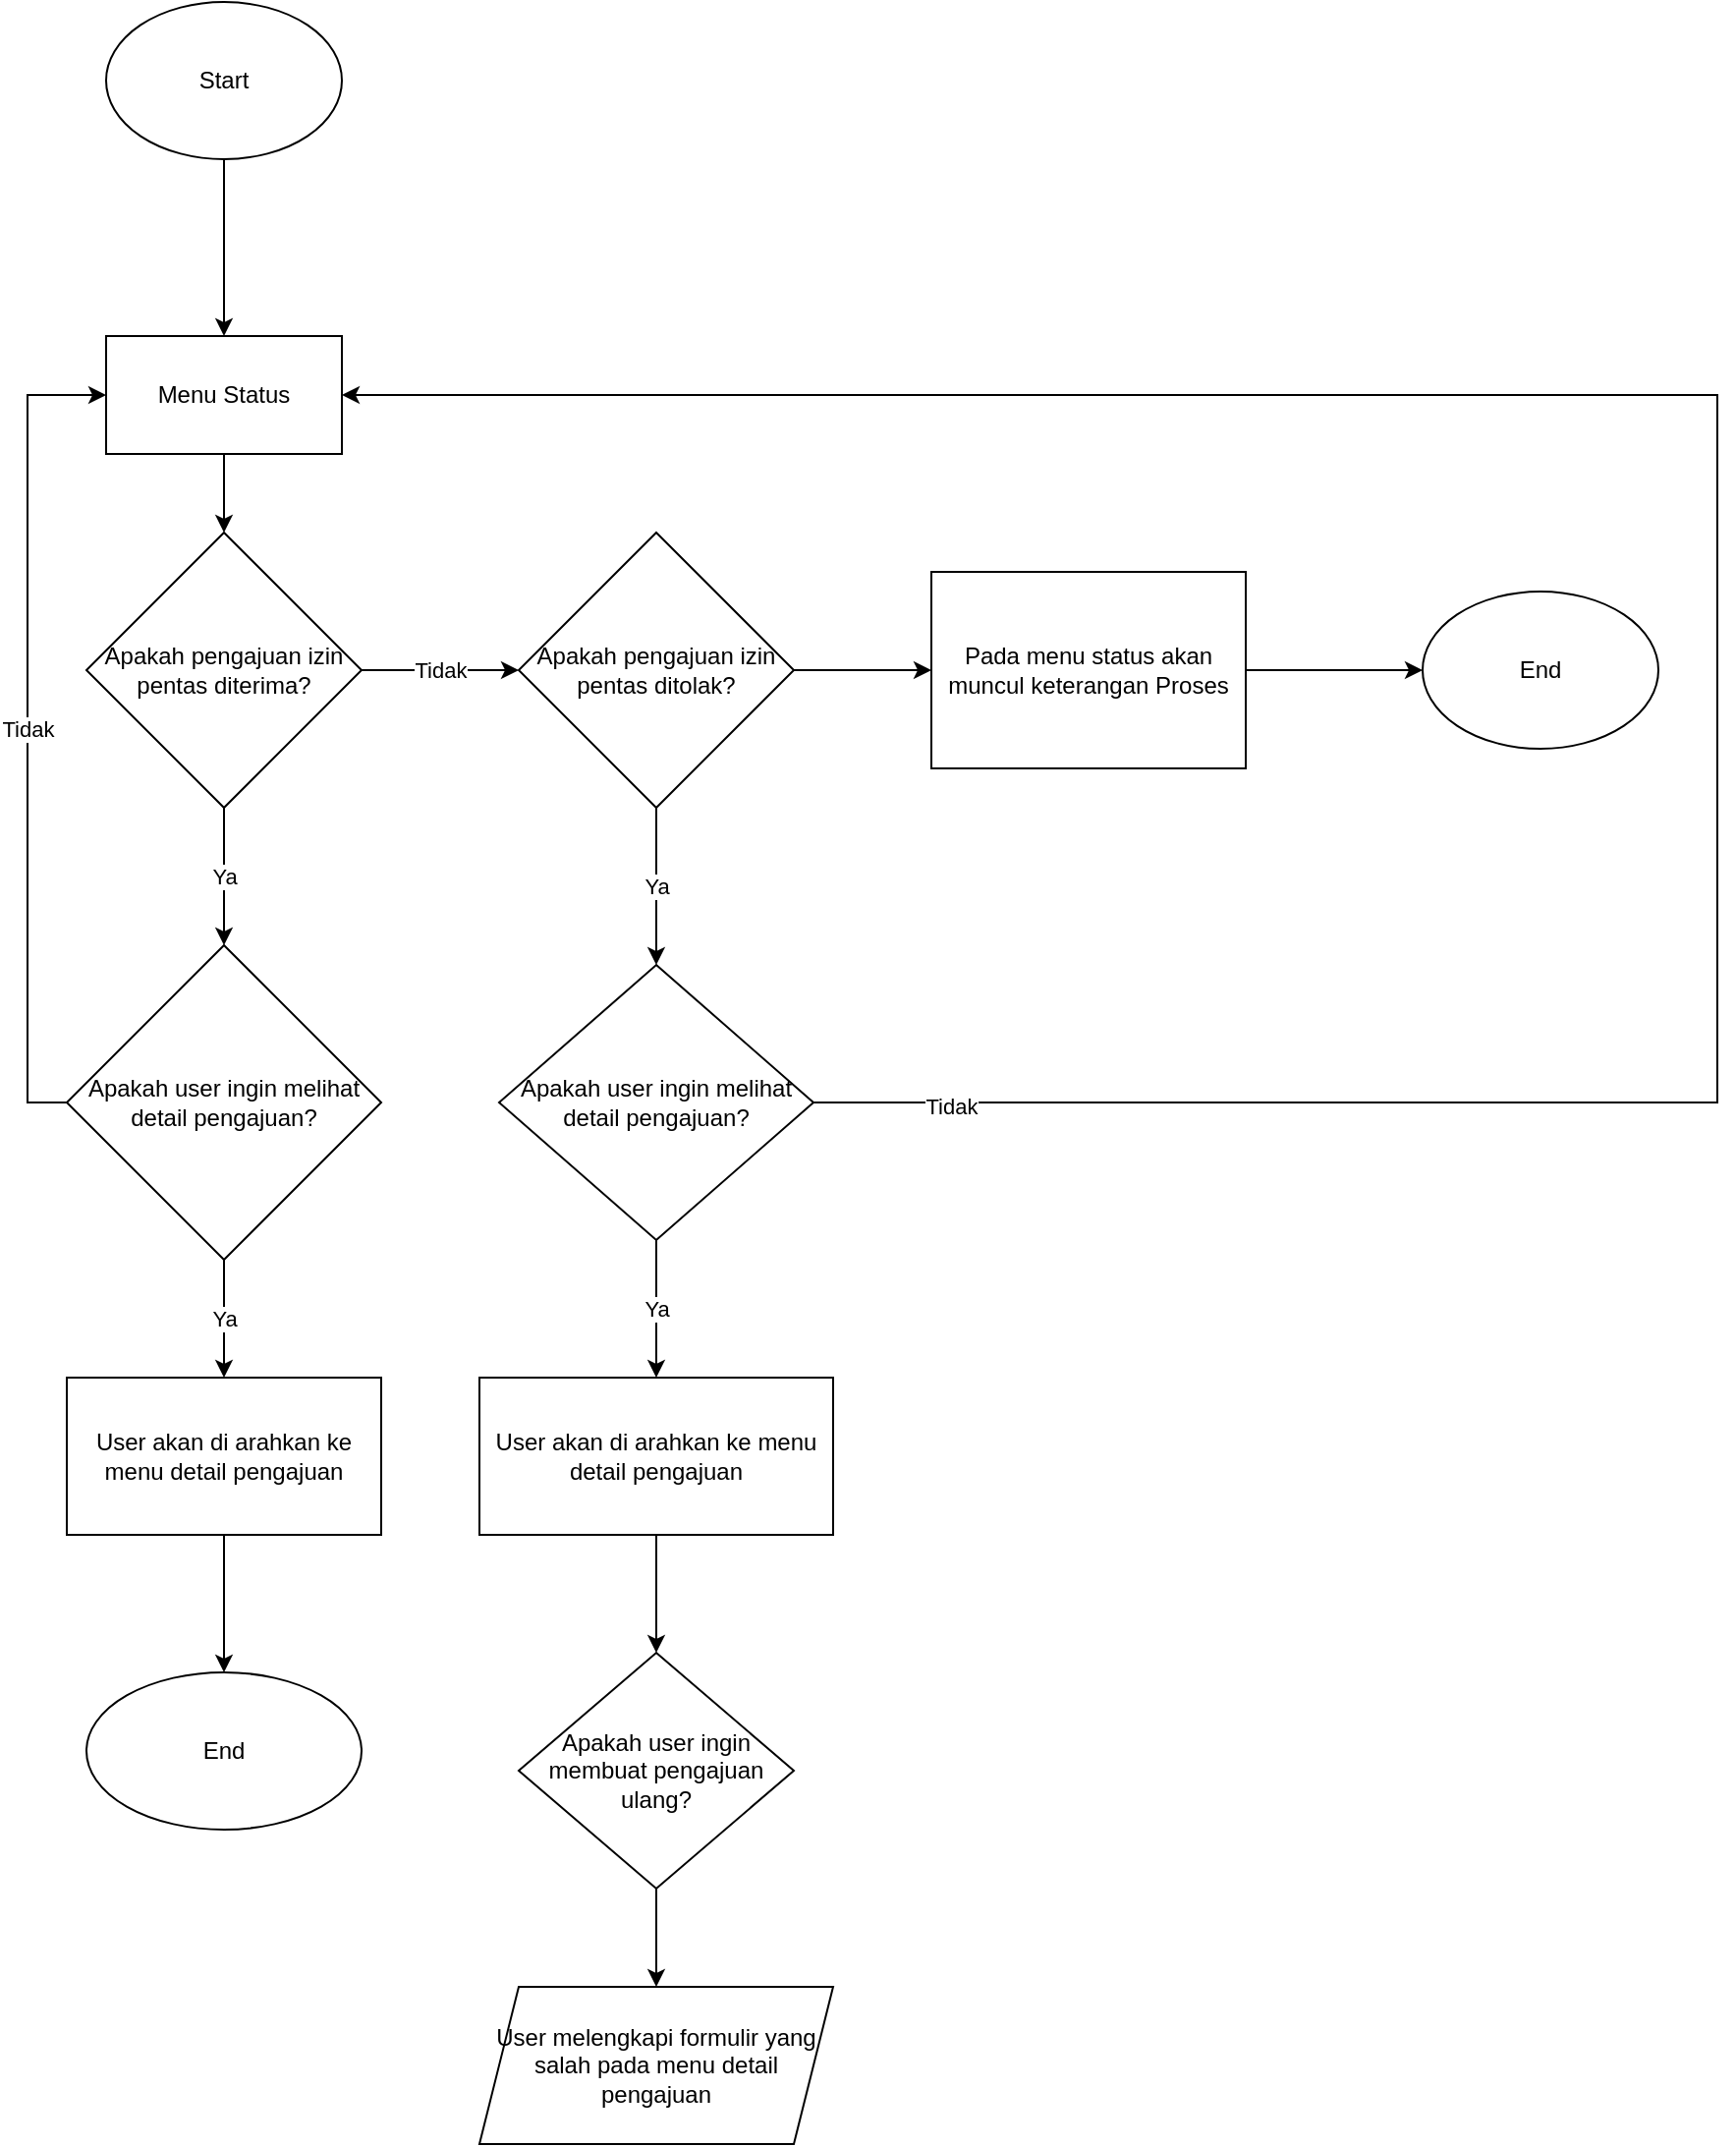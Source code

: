 <mxfile version="21.7.5" type="github">
  <diagram name="Halaman-1" id="5f1X8sVy8MbIblJ1HEBR">
    <mxGraphModel dx="1173" dy="627" grid="1" gridSize="10" guides="1" tooltips="1" connect="1" arrows="1" fold="1" page="1" pageScale="1" pageWidth="827" pageHeight="1169" math="0" shadow="0">
      <root>
        <mxCell id="0" />
        <mxCell id="1" parent="0" />
        <mxCell id="xnd50MsMKBAEyLLVBgyV-2" value="" style="edgeStyle=orthogonalEdgeStyle;rounded=0;orthogonalLoop=1;jettySize=auto;html=1;" edge="1" parent="1" source="xnd50MsMKBAEyLLVBgyV-3" target="xnd50MsMKBAEyLLVBgyV-5">
          <mxGeometry relative="1" as="geometry" />
        </mxCell>
        <mxCell id="xnd50MsMKBAEyLLVBgyV-3" value="Start" style="ellipse;whiteSpace=wrap;html=1;" vertex="1" parent="1">
          <mxGeometry x="400" y="80" width="120" height="80" as="geometry" />
        </mxCell>
        <mxCell id="xnd50MsMKBAEyLLVBgyV-7" value="" style="edgeStyle=orthogonalEdgeStyle;rounded=0;orthogonalLoop=1;jettySize=auto;html=1;" edge="1" parent="1" source="xnd50MsMKBAEyLLVBgyV-5" target="xnd50MsMKBAEyLLVBgyV-6">
          <mxGeometry relative="1" as="geometry" />
        </mxCell>
        <mxCell id="xnd50MsMKBAEyLLVBgyV-5" value="Menu Status" style="whiteSpace=wrap;html=1;" vertex="1" parent="1">
          <mxGeometry x="400" y="250" width="120" height="60" as="geometry" />
        </mxCell>
        <mxCell id="xnd50MsMKBAEyLLVBgyV-9" value="Ya" style="edgeStyle=orthogonalEdgeStyle;rounded=0;orthogonalLoop=1;jettySize=auto;html=1;" edge="1" parent="1" source="xnd50MsMKBAEyLLVBgyV-6" target="xnd50MsMKBAEyLLVBgyV-8">
          <mxGeometry relative="1" as="geometry" />
        </mxCell>
        <mxCell id="xnd50MsMKBAEyLLVBgyV-11" value="Tidak" style="edgeStyle=orthogonalEdgeStyle;rounded=0;orthogonalLoop=1;jettySize=auto;html=1;" edge="1" parent="1" source="xnd50MsMKBAEyLLVBgyV-6" target="xnd50MsMKBAEyLLVBgyV-10">
          <mxGeometry relative="1" as="geometry" />
        </mxCell>
        <mxCell id="xnd50MsMKBAEyLLVBgyV-6" value="Apakah pengajuan izin pentas diterima?" style="rhombus;whiteSpace=wrap;html=1;" vertex="1" parent="1">
          <mxGeometry x="390" y="350" width="140" height="140" as="geometry" />
        </mxCell>
        <mxCell id="xnd50MsMKBAEyLLVBgyV-15" value="Ya" style="edgeStyle=orthogonalEdgeStyle;rounded=0;orthogonalLoop=1;jettySize=auto;html=1;" edge="1" parent="1" source="xnd50MsMKBAEyLLVBgyV-8" target="xnd50MsMKBAEyLLVBgyV-14">
          <mxGeometry relative="1" as="geometry" />
        </mxCell>
        <mxCell id="xnd50MsMKBAEyLLVBgyV-22" value="Tidak" style="edgeStyle=orthogonalEdgeStyle;rounded=0;orthogonalLoop=1;jettySize=auto;html=1;exitX=0;exitY=0.5;exitDx=0;exitDy=0;entryX=0;entryY=0.5;entryDx=0;entryDy=0;" edge="1" parent="1" source="xnd50MsMKBAEyLLVBgyV-8" target="xnd50MsMKBAEyLLVBgyV-5">
          <mxGeometry relative="1" as="geometry" />
        </mxCell>
        <mxCell id="xnd50MsMKBAEyLLVBgyV-8" value="Apakah user ingin melihat detail pengajuan?" style="rhombus;whiteSpace=wrap;html=1;" vertex="1" parent="1">
          <mxGeometry x="380" y="560" width="160" height="160" as="geometry" />
        </mxCell>
        <mxCell id="xnd50MsMKBAEyLLVBgyV-13" value="Ya" style="edgeStyle=orthogonalEdgeStyle;rounded=0;orthogonalLoop=1;jettySize=auto;html=1;" edge="1" parent="1" source="xnd50MsMKBAEyLLVBgyV-10" target="xnd50MsMKBAEyLLVBgyV-12">
          <mxGeometry relative="1" as="geometry" />
        </mxCell>
        <mxCell id="xnd50MsMKBAEyLLVBgyV-19" value="" style="edgeStyle=orthogonalEdgeStyle;rounded=0;orthogonalLoop=1;jettySize=auto;html=1;" edge="1" parent="1" source="xnd50MsMKBAEyLLVBgyV-10" target="xnd50MsMKBAEyLLVBgyV-18">
          <mxGeometry relative="1" as="geometry" />
        </mxCell>
        <mxCell id="xnd50MsMKBAEyLLVBgyV-10" value="Apakah pengajuan izin pentas ditolak?" style="rhombus;whiteSpace=wrap;html=1;" vertex="1" parent="1">
          <mxGeometry x="610" y="350" width="140" height="140" as="geometry" />
        </mxCell>
        <mxCell id="xnd50MsMKBAEyLLVBgyV-24" value="Ya" style="edgeStyle=orthogonalEdgeStyle;rounded=0;orthogonalLoop=1;jettySize=auto;html=1;" edge="1" parent="1" source="xnd50MsMKBAEyLLVBgyV-12" target="xnd50MsMKBAEyLLVBgyV-23">
          <mxGeometry relative="1" as="geometry" />
        </mxCell>
        <mxCell id="xnd50MsMKBAEyLLVBgyV-29" style="edgeStyle=orthogonalEdgeStyle;rounded=0;orthogonalLoop=1;jettySize=auto;html=1;exitX=1;exitY=0.5;exitDx=0;exitDy=0;entryX=1;entryY=0.5;entryDx=0;entryDy=0;" edge="1" parent="1" source="xnd50MsMKBAEyLLVBgyV-12" target="xnd50MsMKBAEyLLVBgyV-5">
          <mxGeometry relative="1" as="geometry">
            <Array as="points">
              <mxPoint x="1220" y="640" />
              <mxPoint x="1220" y="280" />
            </Array>
          </mxGeometry>
        </mxCell>
        <mxCell id="xnd50MsMKBAEyLLVBgyV-30" value="Tidak" style="edgeLabel;html=1;align=center;verticalAlign=middle;resizable=0;points=[];" vertex="1" connectable="0" parent="xnd50MsMKBAEyLLVBgyV-29">
          <mxGeometry x="-0.908" y="-2" relative="1" as="geometry">
            <mxPoint as="offset" />
          </mxGeometry>
        </mxCell>
        <mxCell id="xnd50MsMKBAEyLLVBgyV-12" value="Apakah user ingin melihat detail pengajuan?" style="rhombus;whiteSpace=wrap;html=1;" vertex="1" parent="1">
          <mxGeometry x="600" y="570" width="160" height="140" as="geometry" />
        </mxCell>
        <mxCell id="xnd50MsMKBAEyLLVBgyV-17" value="" style="edgeStyle=orthogonalEdgeStyle;rounded=0;orthogonalLoop=1;jettySize=auto;html=1;" edge="1" parent="1" source="xnd50MsMKBAEyLLVBgyV-14" target="xnd50MsMKBAEyLLVBgyV-16">
          <mxGeometry relative="1" as="geometry" />
        </mxCell>
        <mxCell id="xnd50MsMKBAEyLLVBgyV-14" value="User akan di arahkan ke menu detail pengajuan" style="whiteSpace=wrap;html=1;" vertex="1" parent="1">
          <mxGeometry x="380" y="780" width="160" height="80" as="geometry" />
        </mxCell>
        <mxCell id="xnd50MsMKBAEyLLVBgyV-16" value="End" style="ellipse;whiteSpace=wrap;html=1;" vertex="1" parent="1">
          <mxGeometry x="390" y="930" width="140" height="80" as="geometry" />
        </mxCell>
        <mxCell id="xnd50MsMKBAEyLLVBgyV-21" value="" style="edgeStyle=orthogonalEdgeStyle;rounded=0;orthogonalLoop=1;jettySize=auto;html=1;" edge="1" parent="1" source="xnd50MsMKBAEyLLVBgyV-18" target="xnd50MsMKBAEyLLVBgyV-20">
          <mxGeometry relative="1" as="geometry" />
        </mxCell>
        <mxCell id="xnd50MsMKBAEyLLVBgyV-18" value="Pada menu status akan muncul keterangan Proses" style="whiteSpace=wrap;html=1;" vertex="1" parent="1">
          <mxGeometry x="820" y="370" width="160" height="100" as="geometry" />
        </mxCell>
        <mxCell id="xnd50MsMKBAEyLLVBgyV-20" value="End" style="ellipse;whiteSpace=wrap;html=1;" vertex="1" parent="1">
          <mxGeometry x="1070" y="380" width="120" height="80" as="geometry" />
        </mxCell>
        <mxCell id="xnd50MsMKBAEyLLVBgyV-26" value="" style="edgeStyle=orthogonalEdgeStyle;rounded=0;orthogonalLoop=1;jettySize=auto;html=1;" edge="1" parent="1" source="xnd50MsMKBAEyLLVBgyV-23" target="xnd50MsMKBAEyLLVBgyV-25">
          <mxGeometry relative="1" as="geometry" />
        </mxCell>
        <mxCell id="xnd50MsMKBAEyLLVBgyV-23" value="User akan di arahkan ke menu detail pengajuan" style="whiteSpace=wrap;html=1;" vertex="1" parent="1">
          <mxGeometry x="590" y="780" width="180" height="80" as="geometry" />
        </mxCell>
        <mxCell id="xnd50MsMKBAEyLLVBgyV-28" value="" style="edgeStyle=orthogonalEdgeStyle;rounded=0;orthogonalLoop=1;jettySize=auto;html=1;" edge="1" parent="1" source="xnd50MsMKBAEyLLVBgyV-25" target="xnd50MsMKBAEyLLVBgyV-27">
          <mxGeometry relative="1" as="geometry" />
        </mxCell>
        <mxCell id="xnd50MsMKBAEyLLVBgyV-25" value="Apakah user ingin membuat pengajuan ulang?" style="rhombus;whiteSpace=wrap;html=1;" vertex="1" parent="1">
          <mxGeometry x="610" y="920" width="140" height="120" as="geometry" />
        </mxCell>
        <mxCell id="xnd50MsMKBAEyLLVBgyV-27" value="User melengkapi formulir yang salah pada menu detail pengajuan" style="shape=parallelogram;perimeter=parallelogramPerimeter;whiteSpace=wrap;html=1;fixedSize=1;" vertex="1" parent="1">
          <mxGeometry x="590" y="1090" width="180" height="80" as="geometry" />
        </mxCell>
      </root>
    </mxGraphModel>
  </diagram>
</mxfile>
